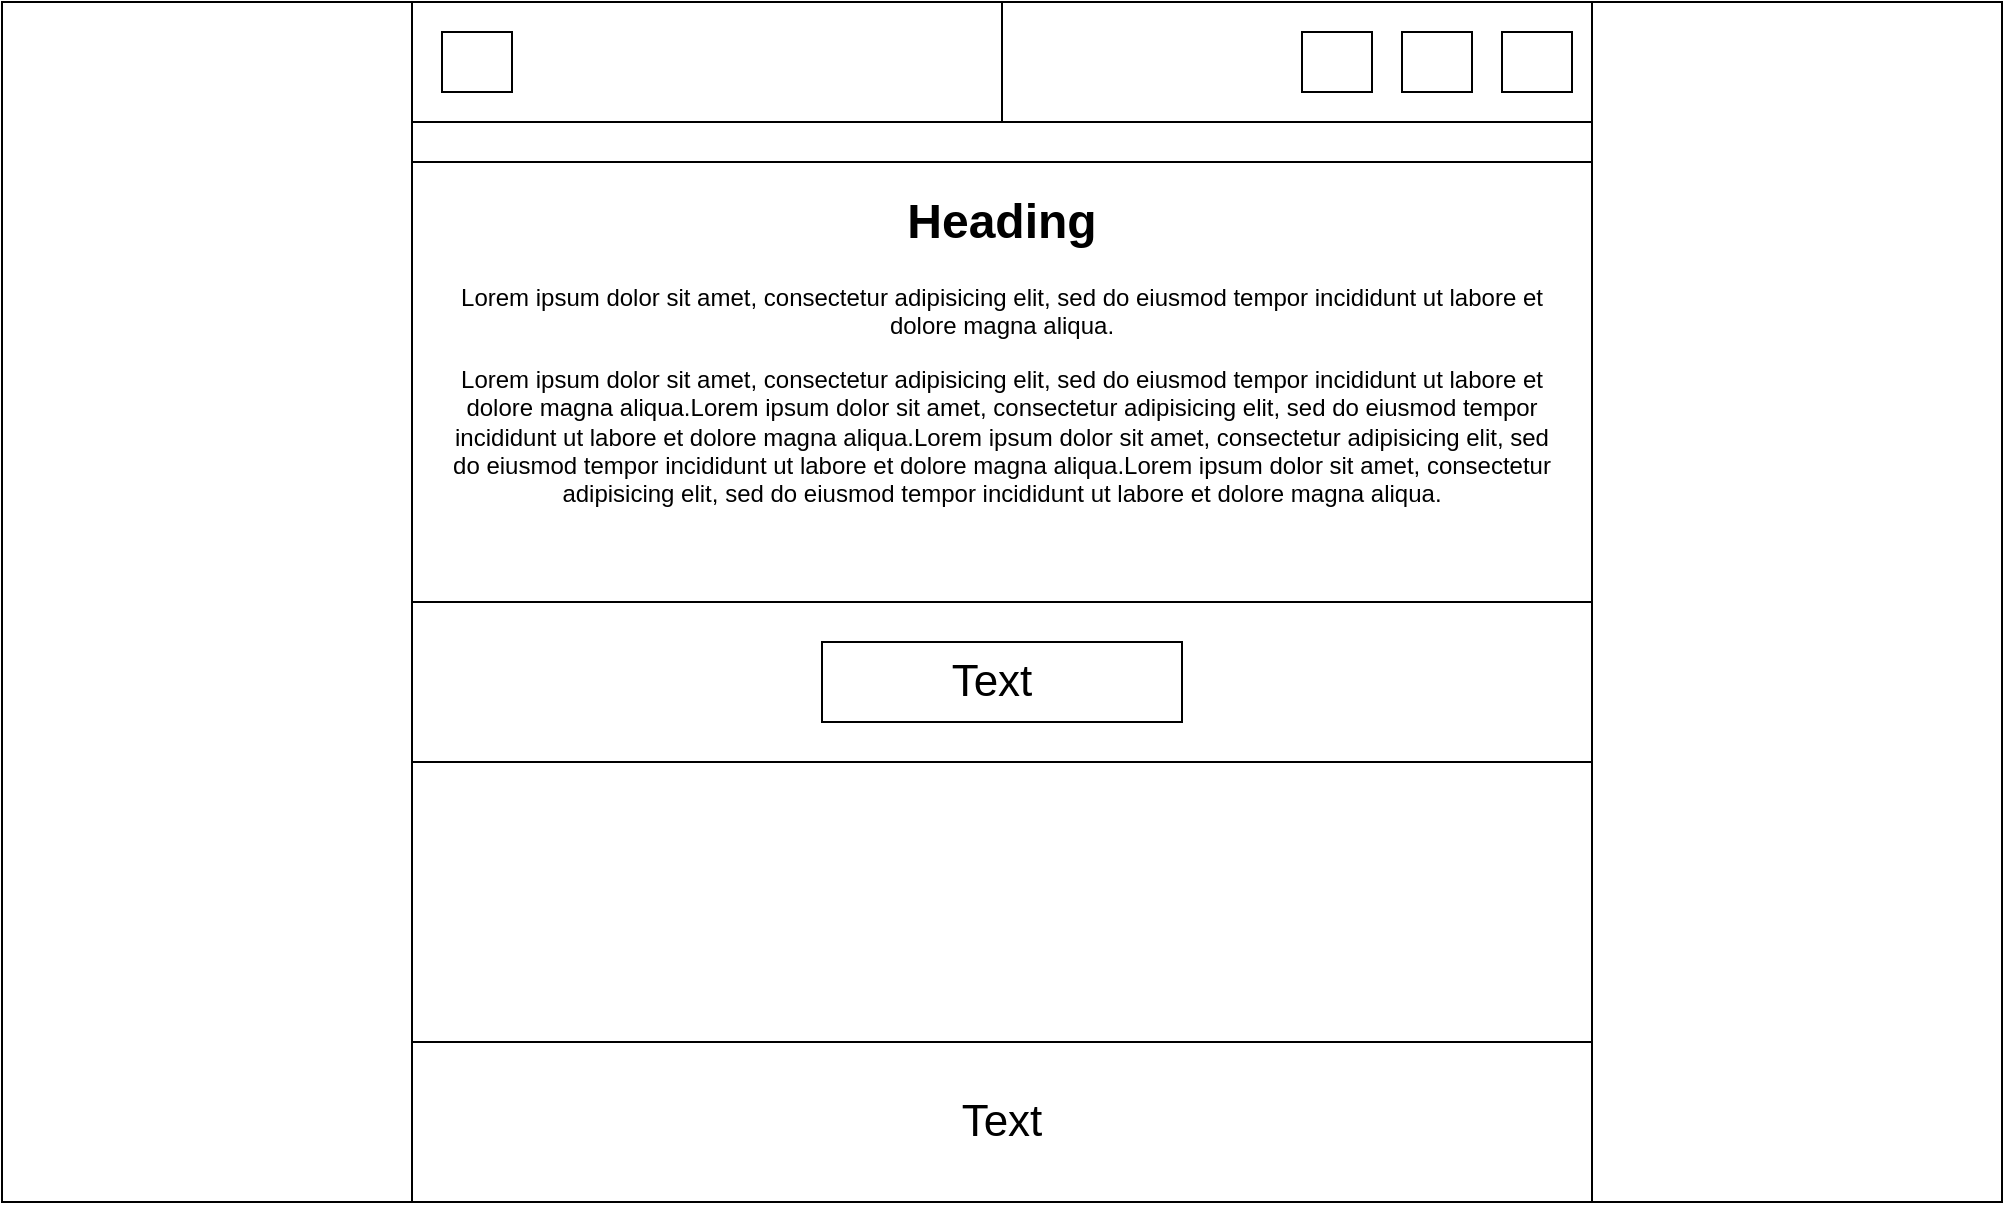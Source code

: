 <mxfile version="17.4.0" type="device"><diagram id="PJJvSngMPUm9mlJKW3DQ" name="Page-1"><mxGraphModel dx="1378" dy="778" grid="1" gridSize="10" guides="1" tooltips="1" connect="1" arrows="1" fold="1" page="1" pageScale="1" pageWidth="827" pageHeight="1169" math="0" shadow="0"><root><mxCell id="0"/><mxCell id="1" parent="0"/><mxCell id="ba95li_Xd0aRMviB-mpl-1" value="" style="rounded=0;whiteSpace=wrap;html=1;" vertex="1" parent="1"><mxGeometry width="1000" height="600" as="geometry"/></mxCell><mxCell id="ba95li_Xd0aRMviB-mpl-2" value="" style="rounded=0;whiteSpace=wrap;html=1;" vertex="1" parent="1"><mxGeometry x="205" width="590" height="600" as="geometry"/></mxCell><mxCell id="ba95li_Xd0aRMviB-mpl-13" value="" style="rounded=0;whiteSpace=wrap;html=1;" vertex="1" parent="1"><mxGeometry x="205" y="60" width="590" height="320" as="geometry"/></mxCell><mxCell id="ba95li_Xd0aRMviB-mpl-14" value="" style="rounded=0;whiteSpace=wrap;html=1;" vertex="1" parent="1"><mxGeometry x="205" y="300" width="590" height="80" as="geometry"/></mxCell><mxCell id="ba95li_Xd0aRMviB-mpl-16" value="" style="rounded=0;whiteSpace=wrap;html=1;" vertex="1" parent="1"><mxGeometry x="410" y="320" width="180" height="40" as="geometry"/></mxCell><mxCell id="ba95li_Xd0aRMviB-mpl-17" value="" style="rounded=0;whiteSpace=wrap;html=1;" vertex="1" parent="1"><mxGeometry x="205" y="80" width="590" height="220" as="geometry"/></mxCell><mxCell id="ba95li_Xd0aRMviB-mpl-20" value="&lt;h1&gt;Heading&lt;/h1&gt;&lt;p&gt;Lorem ipsum dolor sit amet, consectetur adipisicing elit, sed do eiusmod tempor incididunt ut labore et dolore magna aliqua.&lt;br&gt;&lt;/p&gt;Lorem ipsum dolor sit amet, consectetur adipisicing elit, sed do eiusmod tempor incididunt ut labore et dolore magna aliqua.Lorem ipsum dolor sit amet, consectetur adipisicing elit, sed do eiusmod tempor incididunt ut labore et dolore magna aliqua.Lorem ipsum dolor sit amet, consectetur adipisicing elit, sed do eiusmod tempor incididunt ut labore et dolore magna aliqua.Lorem ipsum dolor sit amet, consectetur adipisicing elit, sed do eiusmod tempor incididunt ut labore et dolore magna aliqua.&lt;br&gt;" style="text;html=1;strokeColor=none;fillColor=none;spacing=5;spacingTop=-20;whiteSpace=wrap;overflow=hidden;rounded=0;align=center;" vertex="1" parent="1"><mxGeometry x="220" y="90" width="560" height="190" as="geometry"/></mxCell><mxCell id="ba95li_Xd0aRMviB-mpl-21" value="Text" style="text;html=1;strokeColor=none;fillColor=none;align=center;verticalAlign=middle;whiteSpace=wrap;rounded=0;fontSize=22;" vertex="1" parent="1"><mxGeometry x="410" y="325" width="170" height="30" as="geometry"/></mxCell><mxCell id="ba95li_Xd0aRMviB-mpl-22" value="" style="rounded=0;whiteSpace=wrap;html=1;" vertex="1" parent="1"><mxGeometry x="205" y="520" width="590" height="80" as="geometry"/></mxCell><mxCell id="ba95li_Xd0aRMviB-mpl-23" value="Text" style="text;html=1;strokeColor=none;fillColor=none;align=center;verticalAlign=middle;whiteSpace=wrap;rounded=0;fontSize=22;" vertex="1" parent="1"><mxGeometry x="265" y="530" width="470" height="60" as="geometry"/></mxCell><mxCell id="ba95li_Xd0aRMviB-mpl-3" value="" style="rounded=0;whiteSpace=wrap;html=1;" vertex="1" parent="1"><mxGeometry x="205" width="590" height="60" as="geometry"/></mxCell><mxCell id="ba95li_Xd0aRMviB-mpl-4" value="" style="rounded=0;whiteSpace=wrap;html=1;" vertex="1" parent="1"><mxGeometry x="205" width="295" height="60" as="geometry"/></mxCell><mxCell id="ba95li_Xd0aRMviB-mpl-5" value="" style="rounded=0;whiteSpace=wrap;html=1;" vertex="1" parent="1"><mxGeometry x="500" width="295" height="60" as="geometry"/></mxCell><mxCell id="ba95li_Xd0aRMviB-mpl-6" value="" style="rounded=0;whiteSpace=wrap;html=1;" vertex="1" parent="1"><mxGeometry x="750" y="15" width="35" height="30" as="geometry"/></mxCell><mxCell id="ba95li_Xd0aRMviB-mpl-7" value="" style="rounded=0;whiteSpace=wrap;html=1;" vertex="1" parent="1"><mxGeometry x="700" y="15" width="35" height="30" as="geometry"/></mxCell><mxCell id="ba95li_Xd0aRMviB-mpl-8" value="" style="rounded=0;whiteSpace=wrap;html=1;" vertex="1" parent="1"><mxGeometry x="650" y="15" width="35" height="30" as="geometry"/></mxCell><mxCell id="ba95li_Xd0aRMviB-mpl-10" value="" style="rounded=0;whiteSpace=wrap;html=1;" vertex="1" parent="1"><mxGeometry x="220" y="15" width="35" height="30" as="geometry"/></mxCell></root></mxGraphModel></diagram></mxfile>